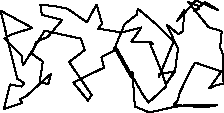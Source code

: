 unitsize(0.001cm);
draw((3140,1401)--(3220,1454));
draw((3220,1454)--(3245,1828));
draw((3245,1828)--(3114,1629));
draw((3114,1629)--(3453,1998));
draw((3453,1998)--(3834,1827));
draw((3834,1827)--(3782,1865));
draw((3782,1865)--(3611,1968));
draw((3611,1968)--(3417,1808));
draw((3417,1808)--(3507,1851));
draw((3507,1851)--(3515,1892));
draw((3515,1892)--(3317,1966));
draw((3317,1966)--(3675,1522));
draw((3675,1522)--(3858,1472));
draw((3858,1472)--(3904,1444));
draw((3904,1444)--(3876,1165));
draw((3876,1165)--(3918,1088));
draw((3918,1088)--(3938,516));
draw((3938,516)--(3829,513));
draw((3829,513)--(3684,445));
draw((3684,445)--(3896,742));
draw((3896,742)--(3438,901));
draw((3438,901)--(3370,791));
draw((3370,791)--(3162,367));
draw((3162,367)--(3123,217));
draw((3123,217)--(3060,155));
draw((3060,155)--(3595,111));
draw((3595,111)--(3821,147));
draw((3821,147)--(3292,152));
draw((3292,152)--(3017,108));
draw((3017,108)--(2630,20));
draw((2630,20)--(2372,127));
draw((2372,127)--(2330,741));
draw((2330,741)--(2310,635));
draw((2310,635)--(2009,1163));
draw((2009,1163)--(2000,1110));
draw((2000,1110)--(1782,995));
draw((1782,995)--(1829,812));
draw((1829,812)--(1286,550));
draw((1286,550)--(1517,266));
draw((1517,266)--(1538,224));
draw((1538,224)--(1612,328));
draw((1612,328)--(1213,910));
draw((1213,910)--(1490,1123));
draw((1490,1123)--(1423,1322));
draw((1423,1322)--(782,1462));
draw((782,1462)--(399,850));
draw((399,850)--(376,1018));
draw((376,1018)--(193,1210));
draw((193,1210)--(71,1323));
draw((71,1323)--(177,1390));
draw((177,1390)--(563,1513));
draw((563,1513)--(3,1817));
draw((3,1817)--(298,615));
draw((298,615)--(422,542));
draw((422,542)--(380,478));
draw((380,478)--(171,514));
draw((171,514)--(61,81));
draw((61,81)--(387,190));
draw((387,190)--(347,252));
draw((347,252)--(468,319));
draw((468,319)--(896,705));
draw((896,705)--(844,520));
draw((844,520)--(694,552));
draw((694,552)--(749,920));
draw((749,920)--(556,1056));
draw((556,1056)--(627,1261));
draw((627,1261)--(839,1355));
draw((839,1355)--(1090,1652));
draw((1090,1652)--(731,1741));
draw((731,1741)--(706,1925));
draw((706,1925)--(962,1895));
draw((962,1895)--(1182,1853));
draw((1182,1853)--(1526,1612));
draw((1526,1612)--(1697,1924));
draw((1697,1924)--(1794,1589));
draw((1794,1589)--(1729,1498));
draw((1729,1498)--(2132,1432));
draw((2132,1432)--(2489,1520));
draw((2489,1520)--(2312,1270));
draw((2312,1270)--(2642,1269));
draw((2642,1269)--(2698,1221));
draw((2698,1221)--(2639,1239));
draw((2639,1239)--(2830,775));
draw((2830,775)--(2929,485));
draw((2929,485)--(2614,195));
draw((2614,195)--(2503,352));
draw((2503,352)--(2030,1186));
draw((2030,1186)--(2191,1579));
draw((2191,1579)--(2408,1747));
draw((2408,1747)--(2426,1851));
draw((2426,1851)--(2741,1583));
draw((2741,1583)--(3058,1276));
draw((3058,1276)--(2800,653));
draw((2800,653)--(2801,695));
draw((2801,695)--(3084,748));
draw((3084,748)--(2938,543));
draw((2938,543)--(3084,774));
draw((3084,774)--(3133,1143));
draw((3133,1143)--(2937,1568));
draw((2937,1568)--(3140,1401));

